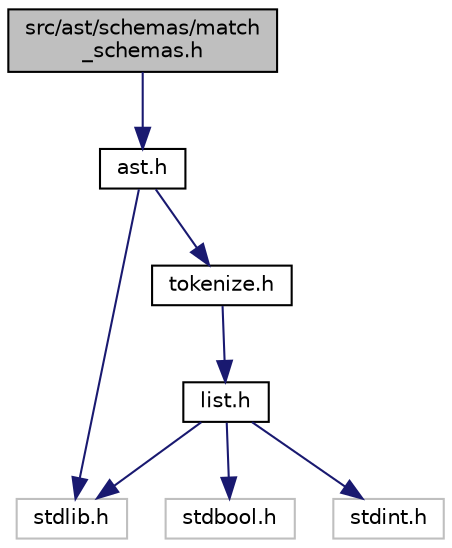 digraph "src/ast/schemas/match_schemas.h"
{
 // LATEX_PDF_SIZE
  edge [fontname="Helvetica",fontsize="10",labelfontname="Helvetica",labelfontsize="10"];
  node [fontname="Helvetica",fontsize="10",shape=record];
  Node1 [label="src/ast/schemas/match\l_schemas.h",height=0.2,width=0.4,color="black", fillcolor="grey75", style="filled", fontcolor="black",tooltip="Match formulas with schemas."];
  Node1 -> Node2 [color="midnightblue",fontsize="10",style="solid"];
  Node2 [label="ast.h",height=0.2,width=0.4,color="black", fillcolor="white", style="filled",URL="$ast_8h.html",tooltip="Internal representation of logical formulas in form of Abstract Syntax Tree."];
  Node2 -> Node3 [color="midnightblue",fontsize="10",style="solid"];
  Node3 [label="tokenize.h",height=0.2,width=0.4,color="black", fillcolor="white", style="filled",URL="$tokenize_8h.html",tooltip="Provides tokenization."];
  Node3 -> Node4 [color="midnightblue",fontsize="10",style="solid"];
  Node4 [label="list.h",height=0.2,width=0.4,color="black", fillcolor="white", style="filled",URL="$list_8h.html",tooltip="Set of macros that provide implementation of double linked list's templates."];
  Node4 -> Node5 [color="midnightblue",fontsize="10",style="solid"];
  Node5 [label="stdlib.h",height=0.2,width=0.4,color="grey75", fillcolor="white", style="filled",tooltip=" "];
  Node4 -> Node6 [color="midnightblue",fontsize="10",style="solid"];
  Node6 [label="stdbool.h",height=0.2,width=0.4,color="grey75", fillcolor="white", style="filled",tooltip=" "];
  Node4 -> Node7 [color="midnightblue",fontsize="10",style="solid"];
  Node7 [label="stdint.h",height=0.2,width=0.4,color="grey75", fillcolor="white", style="filled",tooltip=" "];
  Node2 -> Node5 [color="midnightblue",fontsize="10",style="solid"];
}
